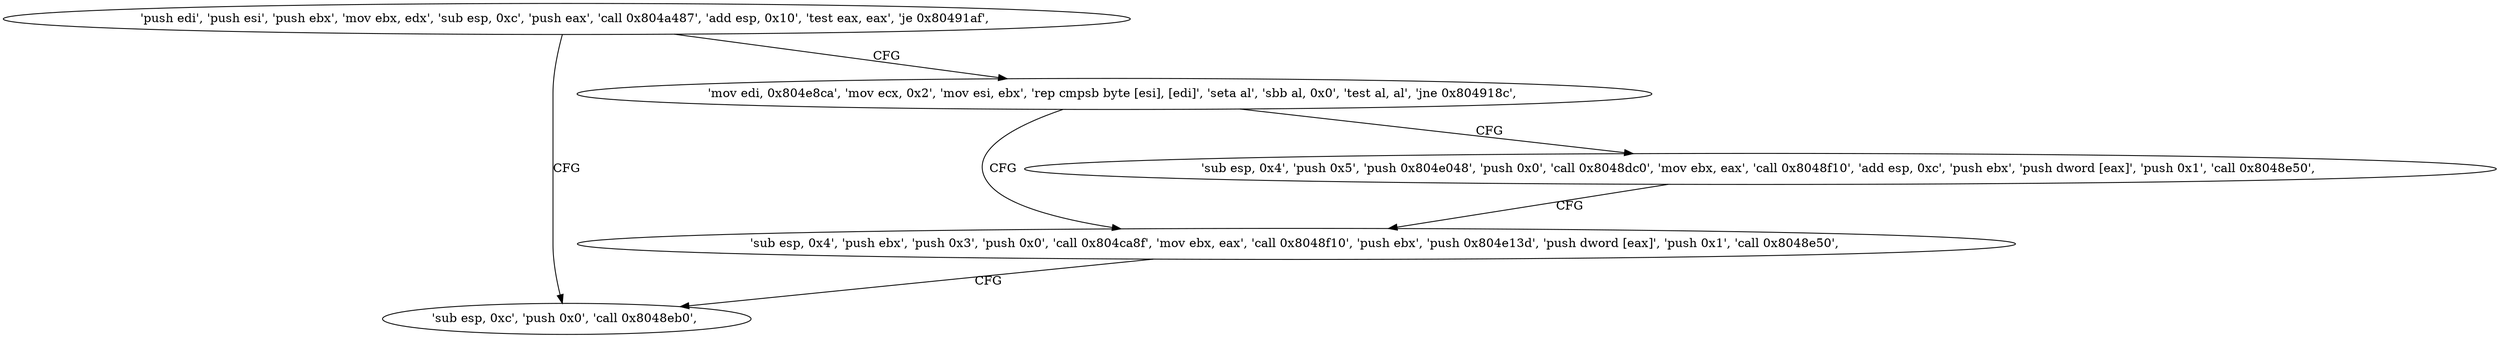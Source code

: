 digraph "func" {
"134517051" [label = "'push edi', 'push esi', 'push ebx', 'mov ebx, edx', 'sub esp, 0xc', 'push eax', 'call 0x804a487', 'add esp, 0x10', 'test eax, eax', 'je 0x80491af', " ]
"134517167" [label = "'sub esp, 0xc', 'push 0x0', 'call 0x8048eb0', " ]
"134517072" [label = "'mov edi, 0x804e8ca', 'mov ecx, 0x2', 'mov esi, ebx', 'rep cmpsb byte [esi], [edi]', 'seta al', 'sbb al, 0x0', 'test al, al', 'jne 0x804918c', " ]
"134517132" [label = "'sub esp, 0x4', 'push ebx', 'push 0x3', 'push 0x0', 'call 0x804ca8f', 'mov ebx, eax', 'call 0x8048f10', 'push ebx', 'push 0x804e13d', 'push dword [eax]', 'push 0x1', 'call 0x8048e50', " ]
"134517095" [label = "'sub esp, 0x4', 'push 0x5', 'push 0x804e048', 'push 0x0', 'call 0x8048dc0', 'mov ebx, eax', 'call 0x8048f10', 'add esp, 0xc', 'push ebx', 'push dword [eax]', 'push 0x1', 'call 0x8048e50', " ]
"134517051" -> "134517167" [ label = "CFG" ]
"134517051" -> "134517072" [ label = "CFG" ]
"134517072" -> "134517132" [ label = "CFG" ]
"134517072" -> "134517095" [ label = "CFG" ]
"134517132" -> "134517167" [ label = "CFG" ]
"134517095" -> "134517132" [ label = "CFG" ]
}
